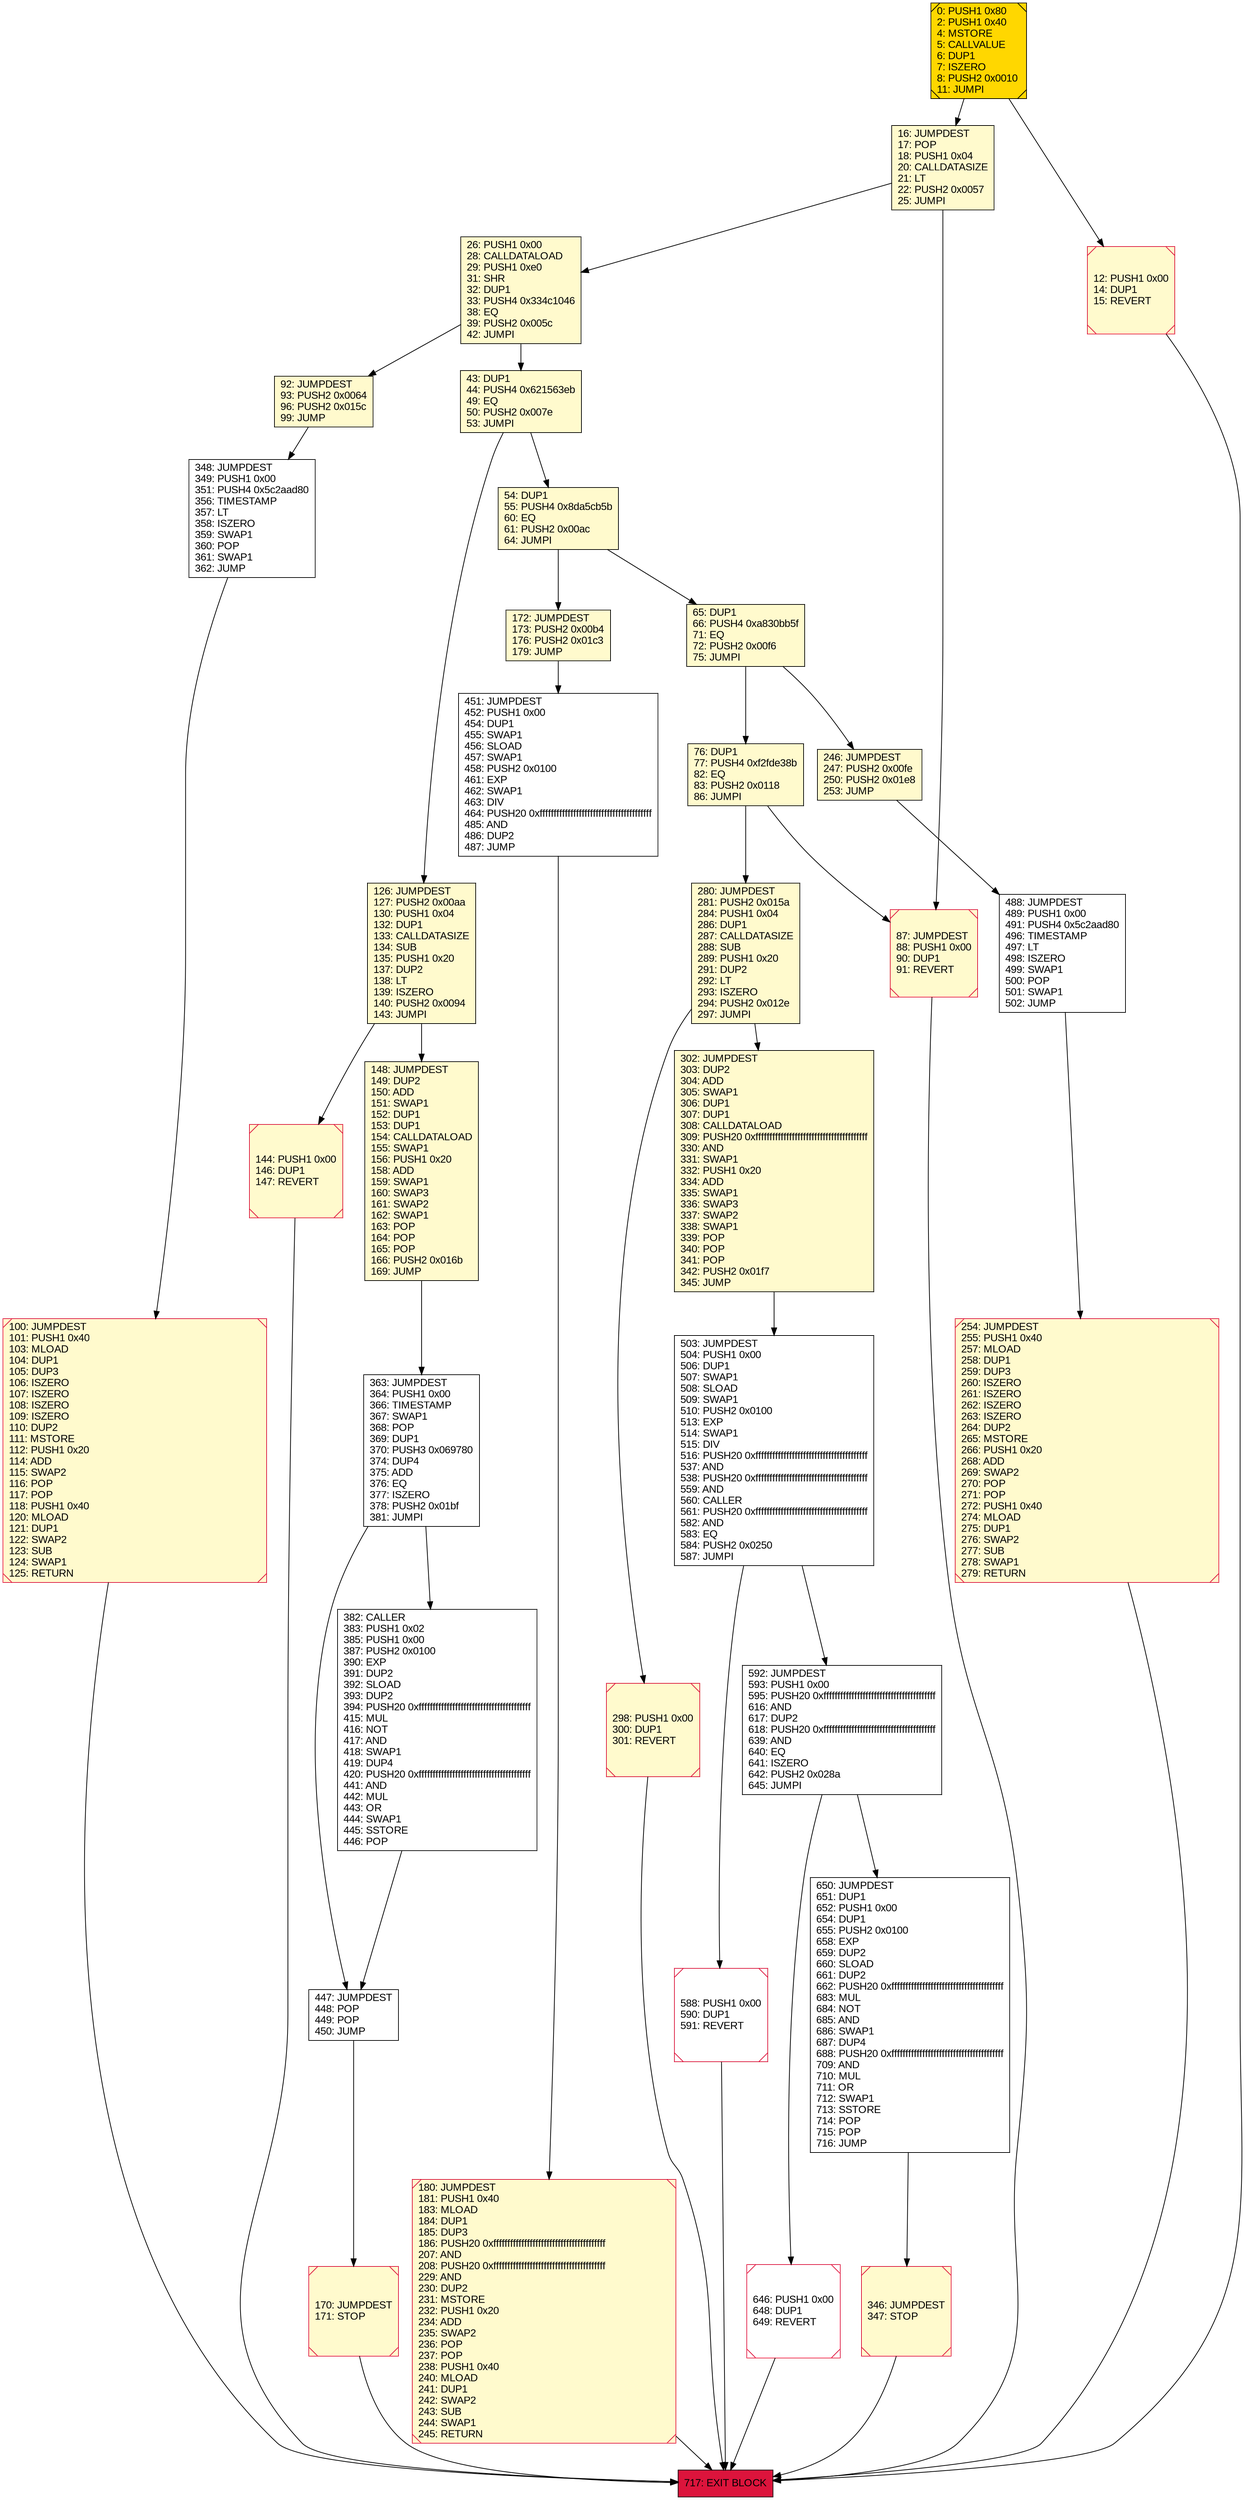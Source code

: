 digraph G {
bgcolor=transparent rankdir=UD;
node [shape=box style=filled color=black fillcolor=white fontname=arial fontcolor=black];
126 [label="126: JUMPDEST\l127: PUSH2 0x00aa\l130: PUSH1 0x04\l132: DUP1\l133: CALLDATASIZE\l134: SUB\l135: PUSH1 0x20\l137: DUP2\l138: LT\l139: ISZERO\l140: PUSH2 0x0094\l143: JUMPI\l" fillcolor=lemonchiffon ];
254 [label="254: JUMPDEST\l255: PUSH1 0x40\l257: MLOAD\l258: DUP1\l259: DUP3\l260: ISZERO\l261: ISZERO\l262: ISZERO\l263: ISZERO\l264: DUP2\l265: MSTORE\l266: PUSH1 0x20\l268: ADD\l269: SWAP2\l270: POP\l271: POP\l272: PUSH1 0x40\l274: MLOAD\l275: DUP1\l276: SWAP2\l277: SUB\l278: SWAP1\l279: RETURN\l" fillcolor=lemonchiffon shape=Msquare color=crimson ];
92 [label="92: JUMPDEST\l93: PUSH2 0x0064\l96: PUSH2 0x015c\l99: JUMP\l" fillcolor=lemonchiffon ];
382 [label="382: CALLER\l383: PUSH1 0x02\l385: PUSH1 0x00\l387: PUSH2 0x0100\l390: EXP\l391: DUP2\l392: SLOAD\l393: DUP2\l394: PUSH20 0xffffffffffffffffffffffffffffffffffffffff\l415: MUL\l416: NOT\l417: AND\l418: SWAP1\l419: DUP4\l420: PUSH20 0xffffffffffffffffffffffffffffffffffffffff\l441: AND\l442: MUL\l443: OR\l444: SWAP1\l445: SSTORE\l446: POP\l" ];
348 [label="348: JUMPDEST\l349: PUSH1 0x00\l351: PUSH4 0x5c2aad80\l356: TIMESTAMP\l357: LT\l358: ISZERO\l359: SWAP1\l360: POP\l361: SWAP1\l362: JUMP\l" ];
298 [label="298: PUSH1 0x00\l300: DUP1\l301: REVERT\l" fillcolor=lemonchiffon shape=Msquare color=crimson ];
717 [label="717: EXIT BLOCK\l" fillcolor=crimson ];
346 [label="346: JUMPDEST\l347: STOP\l" fillcolor=lemonchiffon shape=Msquare color=crimson ];
87 [label="87: JUMPDEST\l88: PUSH1 0x00\l90: DUP1\l91: REVERT\l" fillcolor=lemonchiffon shape=Msquare color=crimson ];
76 [label="76: DUP1\l77: PUSH4 0xf2fde38b\l82: EQ\l83: PUSH2 0x0118\l86: JUMPI\l" fillcolor=lemonchiffon ];
43 [label="43: DUP1\l44: PUSH4 0x621563eb\l49: EQ\l50: PUSH2 0x007e\l53: JUMPI\l" fillcolor=lemonchiffon ];
363 [label="363: JUMPDEST\l364: PUSH1 0x00\l366: TIMESTAMP\l367: SWAP1\l368: POP\l369: DUP1\l370: PUSH3 0x069780\l374: DUP4\l375: ADD\l376: EQ\l377: ISZERO\l378: PUSH2 0x01bf\l381: JUMPI\l" ];
503 [label="503: JUMPDEST\l504: PUSH1 0x00\l506: DUP1\l507: SWAP1\l508: SLOAD\l509: SWAP1\l510: PUSH2 0x0100\l513: EXP\l514: SWAP1\l515: DIV\l516: PUSH20 0xffffffffffffffffffffffffffffffffffffffff\l537: AND\l538: PUSH20 0xffffffffffffffffffffffffffffffffffffffff\l559: AND\l560: CALLER\l561: PUSH20 0xffffffffffffffffffffffffffffffffffffffff\l582: AND\l583: EQ\l584: PUSH2 0x0250\l587: JUMPI\l" ];
172 [label="172: JUMPDEST\l173: PUSH2 0x00b4\l176: PUSH2 0x01c3\l179: JUMP\l" fillcolor=lemonchiffon ];
26 [label="26: PUSH1 0x00\l28: CALLDATALOAD\l29: PUSH1 0xe0\l31: SHR\l32: DUP1\l33: PUSH4 0x334c1046\l38: EQ\l39: PUSH2 0x005c\l42: JUMPI\l" fillcolor=lemonchiffon ];
100 [label="100: JUMPDEST\l101: PUSH1 0x40\l103: MLOAD\l104: DUP1\l105: DUP3\l106: ISZERO\l107: ISZERO\l108: ISZERO\l109: ISZERO\l110: DUP2\l111: MSTORE\l112: PUSH1 0x20\l114: ADD\l115: SWAP2\l116: POP\l117: POP\l118: PUSH1 0x40\l120: MLOAD\l121: DUP1\l122: SWAP2\l123: SUB\l124: SWAP1\l125: RETURN\l" fillcolor=lemonchiffon shape=Msquare color=crimson ];
0 [label="0: PUSH1 0x80\l2: PUSH1 0x40\l4: MSTORE\l5: CALLVALUE\l6: DUP1\l7: ISZERO\l8: PUSH2 0x0010\l11: JUMPI\l" fillcolor=lemonchiffon shape=Msquare fillcolor=gold ];
148 [label="148: JUMPDEST\l149: DUP2\l150: ADD\l151: SWAP1\l152: DUP1\l153: DUP1\l154: CALLDATALOAD\l155: SWAP1\l156: PUSH1 0x20\l158: ADD\l159: SWAP1\l160: SWAP3\l161: SWAP2\l162: SWAP1\l163: POP\l164: POP\l165: POP\l166: PUSH2 0x016b\l169: JUMP\l" fillcolor=lemonchiffon ];
180 [label="180: JUMPDEST\l181: PUSH1 0x40\l183: MLOAD\l184: DUP1\l185: DUP3\l186: PUSH20 0xffffffffffffffffffffffffffffffffffffffff\l207: AND\l208: PUSH20 0xffffffffffffffffffffffffffffffffffffffff\l229: AND\l230: DUP2\l231: MSTORE\l232: PUSH1 0x20\l234: ADD\l235: SWAP2\l236: POP\l237: POP\l238: PUSH1 0x40\l240: MLOAD\l241: DUP1\l242: SWAP2\l243: SUB\l244: SWAP1\l245: RETURN\l" fillcolor=lemonchiffon shape=Msquare color=crimson ];
646 [label="646: PUSH1 0x00\l648: DUP1\l649: REVERT\l" shape=Msquare color=crimson ];
16 [label="16: JUMPDEST\l17: POP\l18: PUSH1 0x04\l20: CALLDATASIZE\l21: LT\l22: PUSH2 0x0057\l25: JUMPI\l" fillcolor=lemonchiffon ];
592 [label="592: JUMPDEST\l593: PUSH1 0x00\l595: PUSH20 0xffffffffffffffffffffffffffffffffffffffff\l616: AND\l617: DUP2\l618: PUSH20 0xffffffffffffffffffffffffffffffffffffffff\l639: AND\l640: EQ\l641: ISZERO\l642: PUSH2 0x028a\l645: JUMPI\l" ];
12 [label="12: PUSH1 0x00\l14: DUP1\l15: REVERT\l" fillcolor=lemonchiffon shape=Msquare color=crimson ];
588 [label="588: PUSH1 0x00\l590: DUP1\l591: REVERT\l" shape=Msquare color=crimson ];
54 [label="54: DUP1\l55: PUSH4 0x8da5cb5b\l60: EQ\l61: PUSH2 0x00ac\l64: JUMPI\l" fillcolor=lemonchiffon ];
302 [label="302: JUMPDEST\l303: DUP2\l304: ADD\l305: SWAP1\l306: DUP1\l307: DUP1\l308: CALLDATALOAD\l309: PUSH20 0xffffffffffffffffffffffffffffffffffffffff\l330: AND\l331: SWAP1\l332: PUSH1 0x20\l334: ADD\l335: SWAP1\l336: SWAP3\l337: SWAP2\l338: SWAP1\l339: POP\l340: POP\l341: POP\l342: PUSH2 0x01f7\l345: JUMP\l" fillcolor=lemonchiffon ];
144 [label="144: PUSH1 0x00\l146: DUP1\l147: REVERT\l" fillcolor=lemonchiffon shape=Msquare color=crimson ];
650 [label="650: JUMPDEST\l651: DUP1\l652: PUSH1 0x00\l654: DUP1\l655: PUSH2 0x0100\l658: EXP\l659: DUP2\l660: SLOAD\l661: DUP2\l662: PUSH20 0xffffffffffffffffffffffffffffffffffffffff\l683: MUL\l684: NOT\l685: AND\l686: SWAP1\l687: DUP4\l688: PUSH20 0xffffffffffffffffffffffffffffffffffffffff\l709: AND\l710: MUL\l711: OR\l712: SWAP1\l713: SSTORE\l714: POP\l715: POP\l716: JUMP\l" ];
447 [label="447: JUMPDEST\l448: POP\l449: POP\l450: JUMP\l" ];
65 [label="65: DUP1\l66: PUSH4 0xa830bb5f\l71: EQ\l72: PUSH2 0x00f6\l75: JUMPI\l" fillcolor=lemonchiffon ];
451 [label="451: JUMPDEST\l452: PUSH1 0x00\l454: DUP1\l455: SWAP1\l456: SLOAD\l457: SWAP1\l458: PUSH2 0x0100\l461: EXP\l462: SWAP1\l463: DIV\l464: PUSH20 0xffffffffffffffffffffffffffffffffffffffff\l485: AND\l486: DUP2\l487: JUMP\l" ];
280 [label="280: JUMPDEST\l281: PUSH2 0x015a\l284: PUSH1 0x04\l286: DUP1\l287: CALLDATASIZE\l288: SUB\l289: PUSH1 0x20\l291: DUP2\l292: LT\l293: ISZERO\l294: PUSH2 0x012e\l297: JUMPI\l" fillcolor=lemonchiffon ];
246 [label="246: JUMPDEST\l247: PUSH2 0x00fe\l250: PUSH2 0x01e8\l253: JUMP\l" fillcolor=lemonchiffon ];
170 [label="170: JUMPDEST\l171: STOP\l" fillcolor=lemonchiffon shape=Msquare color=crimson ];
488 [label="488: JUMPDEST\l489: PUSH1 0x00\l491: PUSH4 0x5c2aad80\l496: TIMESTAMP\l497: LT\l498: ISZERO\l499: SWAP1\l500: POP\l501: SWAP1\l502: JUMP\l" ];
76 -> 87;
246 -> 488;
346 -> 717;
298 -> 717;
65 -> 246;
447 -> 170;
26 -> 43;
148 -> 363;
92 -> 348;
592 -> 646;
254 -> 717;
451 -> 180;
348 -> 100;
43 -> 126;
100 -> 717;
280 -> 302;
126 -> 148;
54 -> 65;
592 -> 650;
26 -> 92;
87 -> 717;
363 -> 382;
12 -> 717;
588 -> 717;
172 -> 451;
363 -> 447;
65 -> 76;
180 -> 717;
646 -> 717;
76 -> 280;
16 -> 26;
126 -> 144;
0 -> 16;
170 -> 717;
280 -> 298;
0 -> 12;
54 -> 172;
302 -> 503;
16 -> 87;
43 -> 54;
503 -> 588;
144 -> 717;
650 -> 346;
382 -> 447;
488 -> 254;
503 -> 592;
}